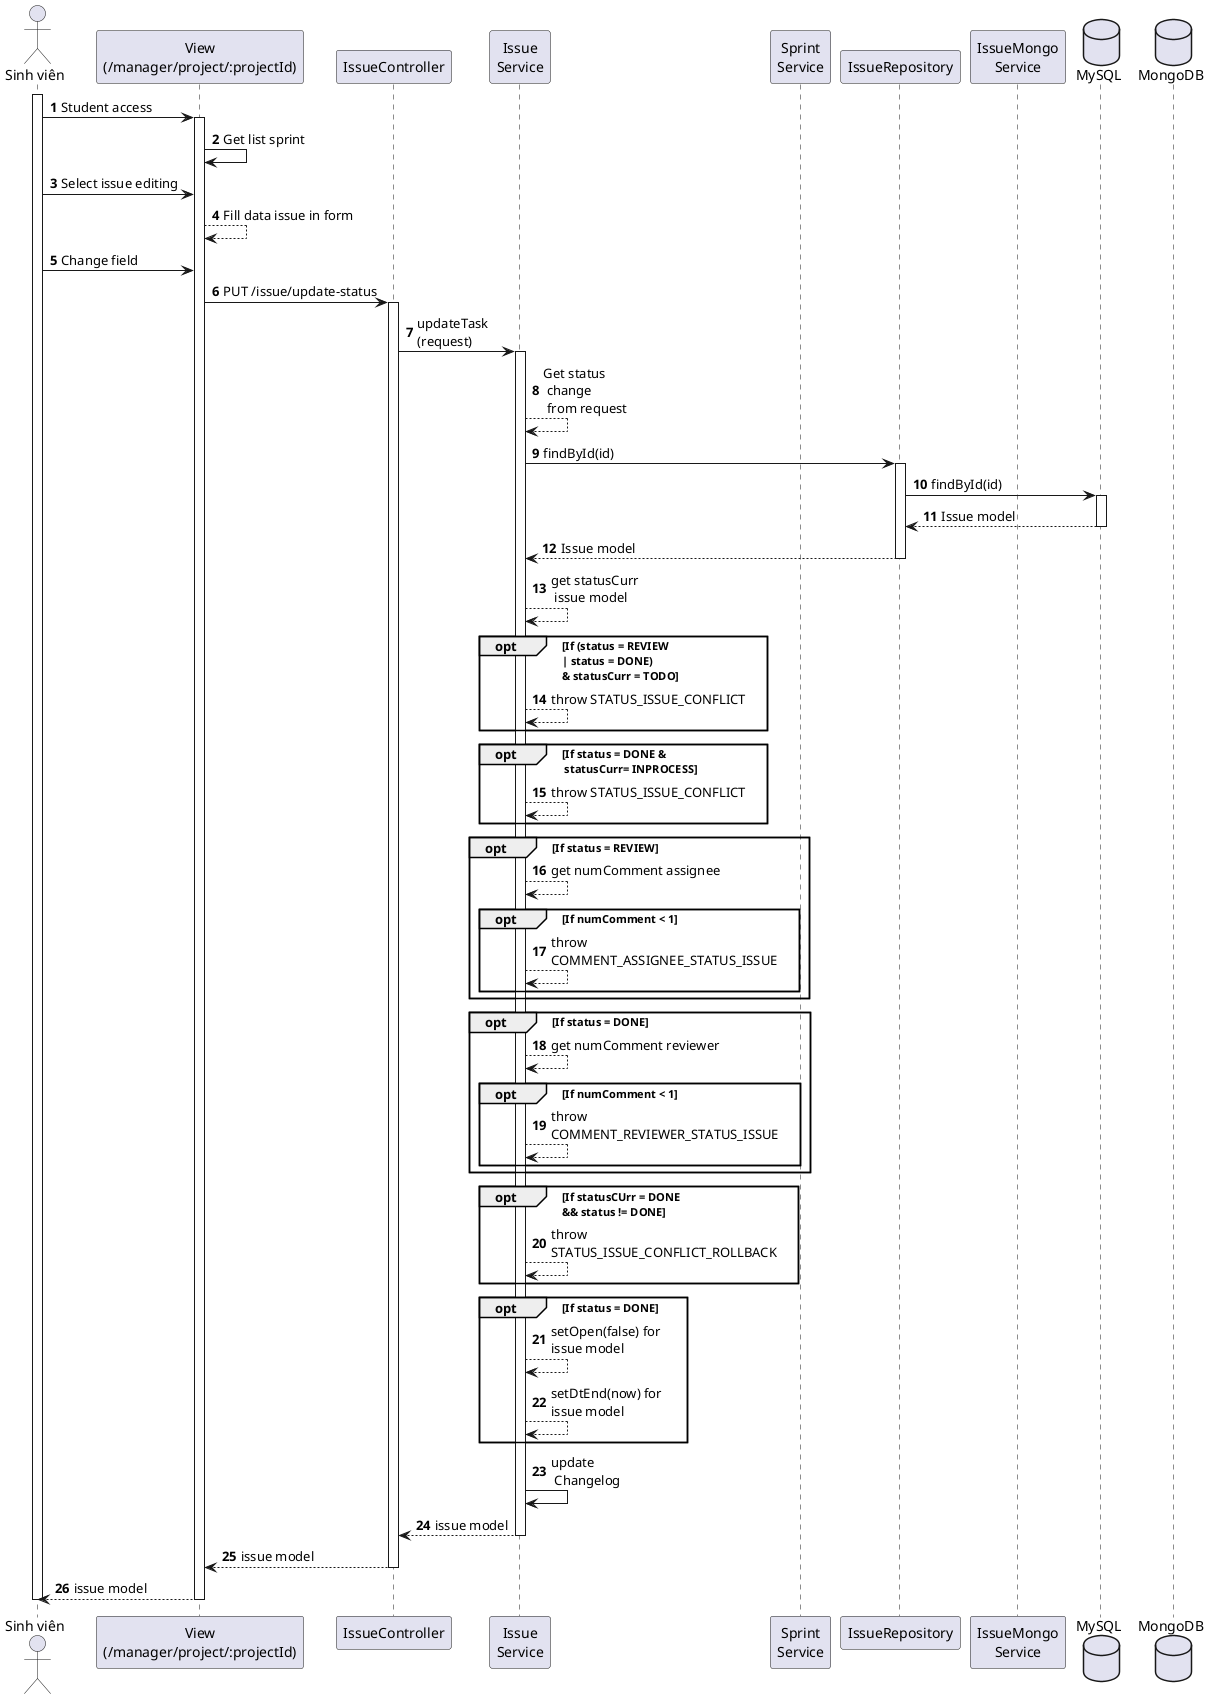 @startuml
autonumber
actor "Sinh viên" as SV
participant "View\n(/manager/project/:projectId)" as View
participant "IssueController" as Controller
participant "Issue\nService" as Service
participant "Sprint\nService" as SprintService
participant "IssueRepository" as Repo
participant "IssueMongo\nService" as IssueMongoService
database "MySQL" as MySQL
database "MongoDB" as MongoDB

activate SV
SV -> View : Student access
activate View
View -> View : Get list sprint

SV -> View : Select issue editing
View --> View: Fill data issue in form
SV -> View: Change field

View -> Controller : PUT /issue/update-status
activate Controller
Controller -> Service : updateTask\n(request)
activate Service
Service --> Service : Get status \n change \n from request
Service -> Repo: findById(id)
activate Repo
Repo -> MySQL: findById(id)
activate MySQL
MySQL --> Repo: Issue model
deactivate MySQL
Repo --> Service: Issue model
deactivate Repo

Service --> Service: get statusCurr \n issue model

opt If (status = REVIEW \n| status = DONE) \n& statusCurr = TODO
    Service --> Service: throw STATUS_ISSUE_CONFLICT
end

opt If status = DONE & \n statusCurr= INPROCESS
    Service --> Service: throw STATUS_ISSUE_CONFLICT
end

opt If status = REVIEW
    Service --> Service: get numComment assignee
    opt If numComment < 1
      Service --> Service: throw \nCOMMENT_ASSIGNEE_STATUS_ISSUE
    end
end

opt If status = DONE
    Service --> Service: get numComment reviewer
    opt If numComment < 1
      Service --> Service: throw \nCOMMENT_REVIEWER_STATUS_ISSUE
    end
end

opt If statusCUrr = DONE \n&& status != DONE
    Service --> Service: throw \nSTATUS_ISSUE_CONFLICT_ROLLBACK
end


opt If status = DONE
    Service --> Service: setOpen(false) for \nissue model
     Service --> Service: setDtEnd(now) for \nissue model
end

Service -> Service: update \n Changelog

Service --> Controller :  issue model
deactivate Service

Controller --> View :   issue model
deactivate Controller

View --> SV :  issue model
deactivate View
deactivate SV
@enduml
